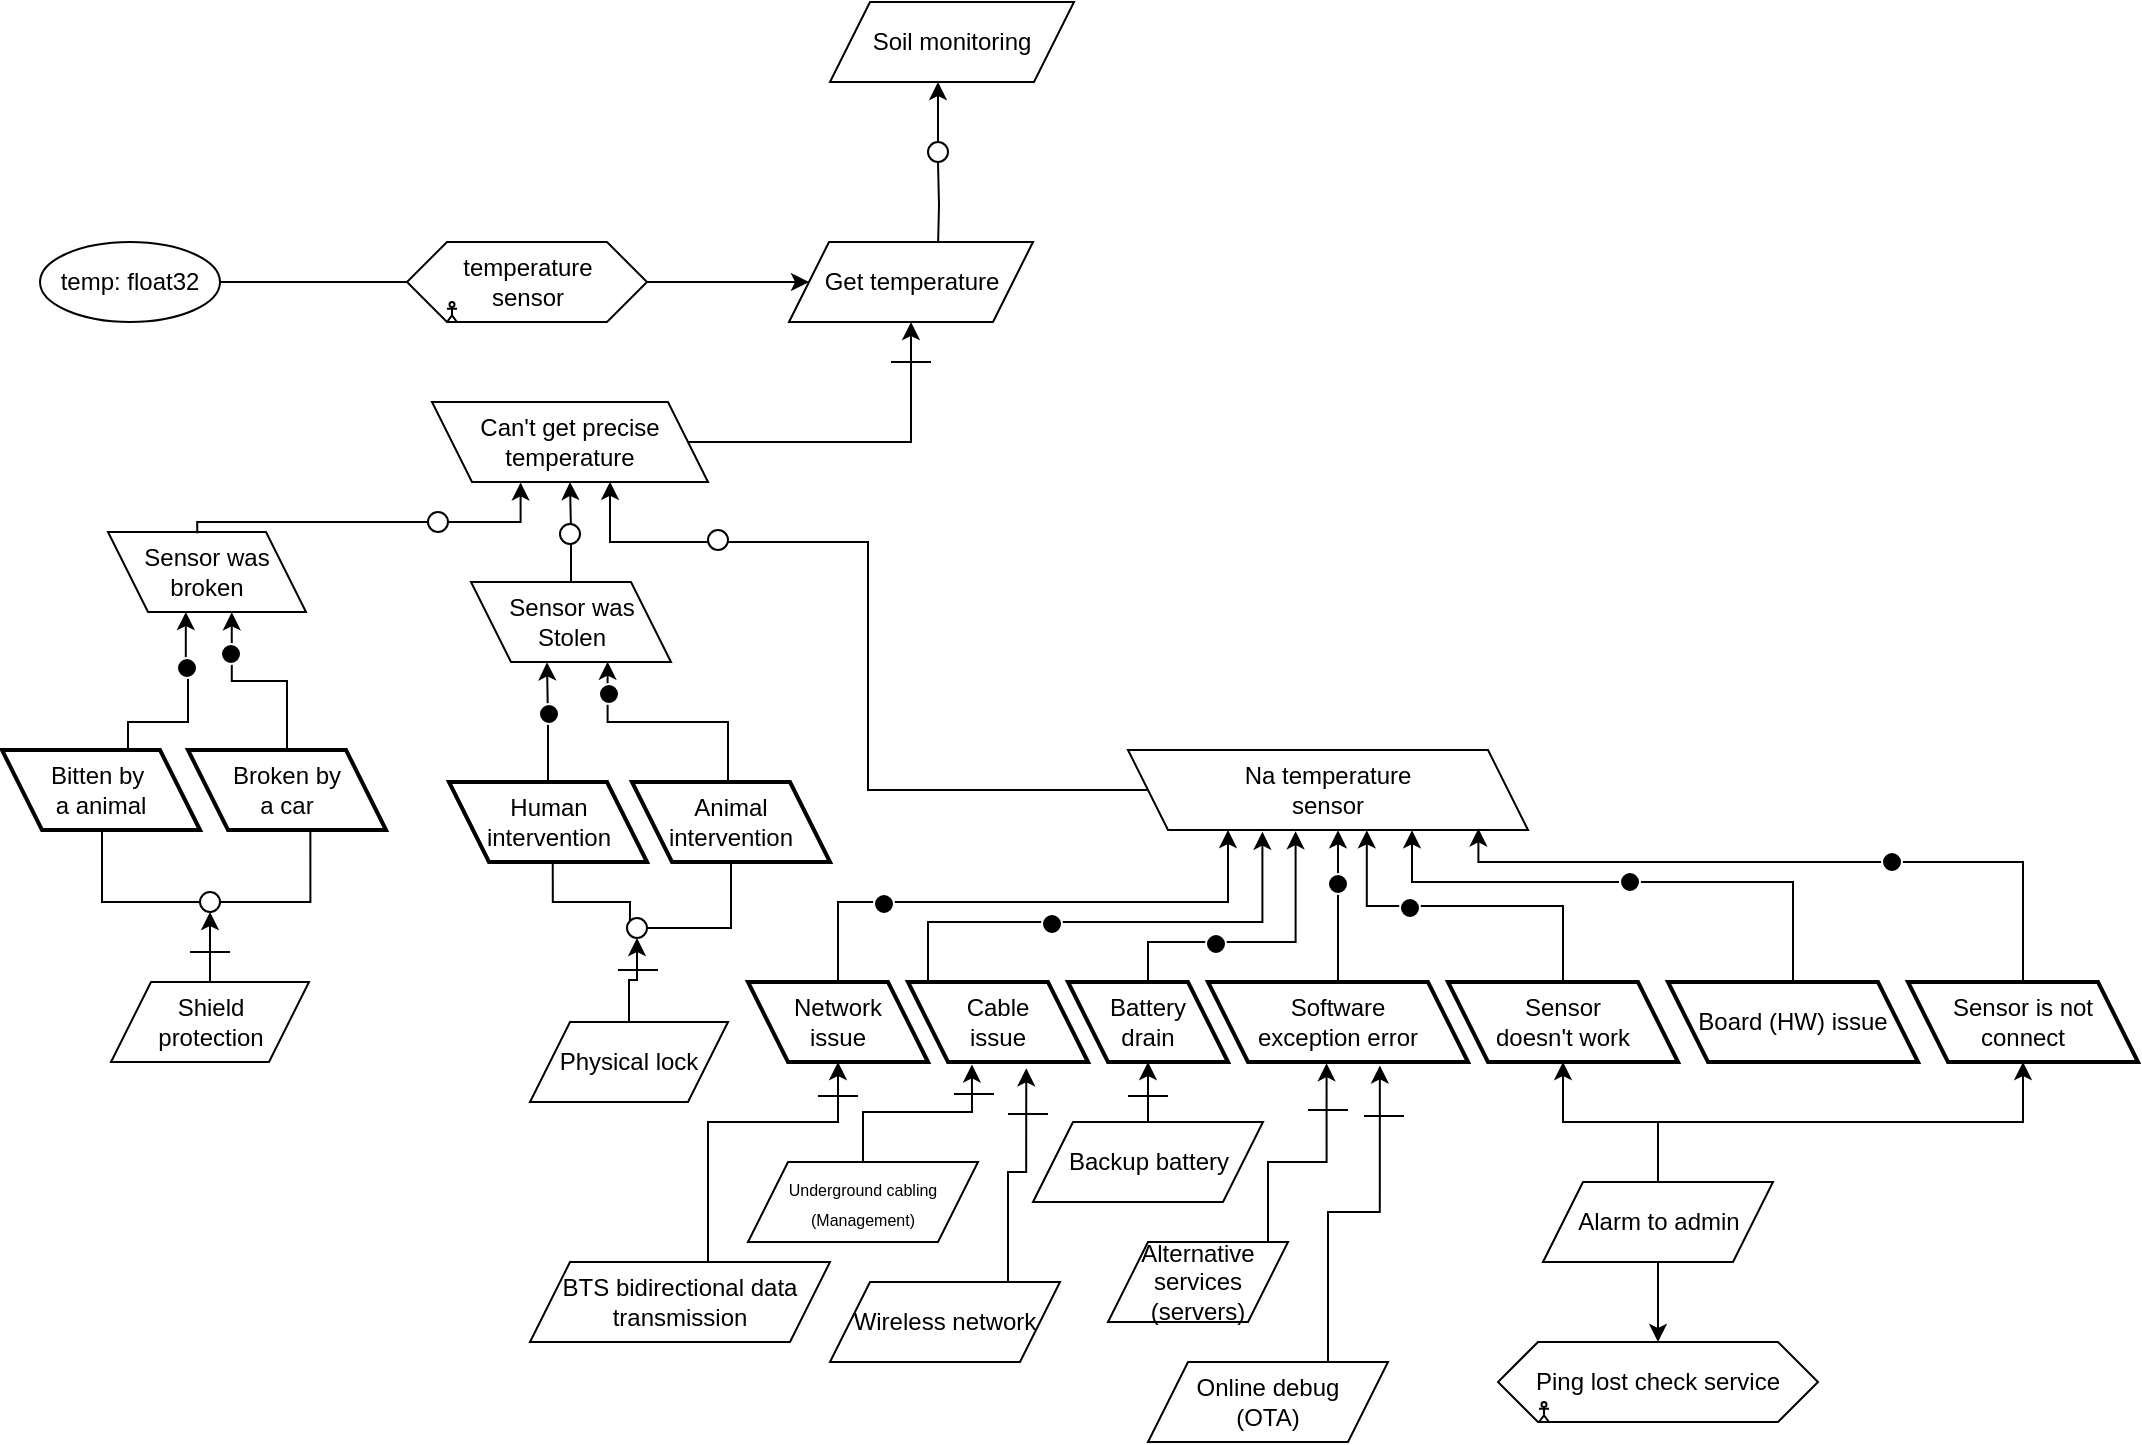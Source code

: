 <mxfile version="24.6.5" type="device">
  <diagram name="Page-1" id="cg5gYV7Y8AmQi6CofNIP">
    <mxGraphModel dx="979" dy="548" grid="1" gridSize="10" guides="1" tooltips="1" connect="1" arrows="1" fold="1" page="1" pageScale="1" pageWidth="850" pageHeight="1100" math="0" shadow="0">
      <root>
        <mxCell id="0" />
        <mxCell id="1" parent="0" />
        <mxCell id="kTRkMbL0CPC9G1YZk2tO-2" value="Soil monitoring" style="shape=parallelogram;perimeter=parallelogramPerimeter;whiteSpace=wrap;html=1;fixedSize=1;" parent="1" vertex="1">
          <mxGeometry x="451" y="20" width="122" height="40" as="geometry" />
        </mxCell>
        <mxCell id="kTRkMbL0CPC9G1YZk2tO-6" style="edgeStyle=orthogonalEdgeStyle;rounded=0;orthogonalLoop=1;jettySize=auto;html=1;entryX=0.5;entryY=1;entryDx=0;entryDy=0;endArrow=none;endFill=0;" parent="1" target="kTRkMbL0CPC9G1YZk2tO-4" edge="1">
          <mxGeometry relative="1" as="geometry">
            <Array as="points" />
            <mxPoint x="505" y="143" as="sourcePoint" />
            <mxPoint x="510" y="103" as="targetPoint" />
          </mxGeometry>
        </mxCell>
        <mxCell id="kTRkMbL0CPC9G1YZk2tO-3" value="Get temperature" style="shape=parallelogram;perimeter=parallelogramPerimeter;whiteSpace=wrap;html=1;fixedSize=1;" parent="1" vertex="1">
          <mxGeometry x="430.5" y="140" width="122" height="40" as="geometry" />
        </mxCell>
        <mxCell id="kTRkMbL0CPC9G1YZk2tO-5" value="" style="edgeStyle=orthogonalEdgeStyle;rounded=0;orthogonalLoop=1;jettySize=auto;html=1;" parent="1" source="kTRkMbL0CPC9G1YZk2tO-4" target="kTRkMbL0CPC9G1YZk2tO-2" edge="1">
          <mxGeometry relative="1" as="geometry">
            <Array as="points">
              <mxPoint x="500" y="95" />
            </Array>
          </mxGeometry>
        </mxCell>
        <mxCell id="kTRkMbL0CPC9G1YZk2tO-4" value="" style="ellipse;whiteSpace=wrap;html=1;aspect=fixed;" parent="1" vertex="1">
          <mxGeometry x="500" y="90" width="10" height="10" as="geometry" />
        </mxCell>
        <mxCell id="kTRkMbL0CPC9G1YZk2tO-9" value="" style="edgeStyle=orthogonalEdgeStyle;rounded=0;orthogonalLoop=1;jettySize=auto;html=1;" parent="1" source="kTRkMbL0CPC9G1YZk2tO-8" target="kTRkMbL0CPC9G1YZk2tO-3" edge="1">
          <mxGeometry relative="1" as="geometry" />
        </mxCell>
        <mxCell id="kTRkMbL0CPC9G1YZk2tO-8" value="temperature&lt;div&gt;sensor&lt;/div&gt;" style="shape=hexagon;perimeter=hexagonPerimeter2;whiteSpace=wrap;html=1;fixedSize=1;" parent="1" vertex="1">
          <mxGeometry x="239.5" y="140" width="120" height="40" as="geometry" />
        </mxCell>
        <mxCell id="kTRkMbL0CPC9G1YZk2tO-10" value="temp: float32" style="ellipse;whiteSpace=wrap;html=1;" parent="1" vertex="1">
          <mxGeometry x="56" y="140" width="90" height="40" as="geometry" />
        </mxCell>
        <mxCell id="kTRkMbL0CPC9G1YZk2tO-11" style="edgeStyle=orthogonalEdgeStyle;rounded=0;orthogonalLoop=1;jettySize=auto;html=1;entryX=0;entryY=0.5;entryDx=0;entryDy=0;endArrow=none;endFill=0;" parent="1" source="kTRkMbL0CPC9G1YZk2tO-10" target="kTRkMbL0CPC9G1YZk2tO-8" edge="1">
          <mxGeometry relative="1" as="geometry" />
        </mxCell>
        <mxCell id="kTRkMbL0CPC9G1YZk2tO-13" value="" style="edgeStyle=orthogonalEdgeStyle;rounded=0;orthogonalLoop=1;jettySize=auto;html=1;" parent="1" source="kTRkMbL0CPC9G1YZk2tO-12" target="kTRkMbL0CPC9G1YZk2tO-3" edge="1">
          <mxGeometry relative="1" as="geometry" />
        </mxCell>
        <mxCell id="kTRkMbL0CPC9G1YZk2tO-12" value="Can&#39;t get precise temperature" style="shape=parallelogram;perimeter=parallelogramPerimeter;whiteSpace=wrap;html=1;fixedSize=1;flipH=1;" parent="1" vertex="1">
          <mxGeometry x="252" y="220" width="138" height="40" as="geometry" />
        </mxCell>
        <mxCell id="kTRkMbL0CPC9G1YZk2tO-14" value="" style="endArrow=none;html=1;rounded=0;" parent="1" edge="1">
          <mxGeometry width="50" height="50" relative="1" as="geometry">
            <mxPoint x="481.5" y="200" as="sourcePoint" />
            <mxPoint x="501.5" y="200" as="targetPoint" />
          </mxGeometry>
        </mxCell>
        <mxCell id="kTRkMbL0CPC9G1YZk2tO-15" value="Sensor was&lt;div&gt;broken&lt;/div&gt;" style="shape=parallelogram;perimeter=parallelogramPerimeter;whiteSpace=wrap;html=1;fixedSize=1;flipH=1;" parent="1" vertex="1">
          <mxGeometry x="90" y="285" width="99" height="40" as="geometry" />
        </mxCell>
        <mxCell id="kTRkMbL0CPC9G1YZk2tO-25" style="edgeStyle=orthogonalEdgeStyle;rounded=0;orthogonalLoop=1;jettySize=auto;html=1;" parent="1" source="kTRkMbL0CPC9G1YZk2tO-16" target="kTRkMbL0CPC9G1YZk2tO-12" edge="1">
          <mxGeometry relative="1" as="geometry" />
        </mxCell>
        <mxCell id="kTRkMbL0CPC9G1YZk2tO-16" value="Sensor was&lt;div&gt;Stolen&lt;/div&gt;" style="shape=parallelogram;perimeter=parallelogramPerimeter;whiteSpace=wrap;html=1;fixedSize=1;flipH=1;" parent="1" vertex="1">
          <mxGeometry x="271.5" y="310" width="100" height="40" as="geometry" />
        </mxCell>
        <mxCell id="kTRkMbL0CPC9G1YZk2tO-17" value="Na temperature&lt;div&gt;&lt;span style=&quot;background-color: initial;&quot;&gt;sensor&lt;/span&gt;&lt;/div&gt;" style="shape=parallelogram;perimeter=parallelogramPerimeter;whiteSpace=wrap;html=1;fixedSize=1;flipH=1;" parent="1" vertex="1">
          <mxGeometry x="600" y="394" width="200" height="40" as="geometry" />
        </mxCell>
        <mxCell id="kTRkMbL0CPC9G1YZk2tO-22" style="edgeStyle=orthogonalEdgeStyle;rounded=0;orthogonalLoop=1;jettySize=auto;html=1;entryX=0.607;entryY=1.004;entryDx=0;entryDy=0;entryPerimeter=0;" parent="1" edge="1">
          <mxGeometry relative="1" as="geometry">
            <mxPoint x="100" y="393.84" as="sourcePoint" />
            <mxPoint x="128.907" y="325" as="targetPoint" />
            <Array as="points">
              <mxPoint x="100" y="380" />
              <mxPoint x="130" y="380" />
              <mxPoint x="130" y="350" />
              <mxPoint x="129" y="350" />
            </Array>
          </mxGeometry>
        </mxCell>
        <mxCell id="kTRkMbL0CPC9G1YZk2tO-20" value="Bitten by&amp;nbsp;&lt;div&gt;a animal&lt;br&gt;&lt;/div&gt;" style="shape=parallelogram;perimeter=parallelogramPerimeter;whiteSpace=wrap;html=1;fixedSize=1;flipH=1;strokeWidth=2;" parent="1" vertex="1">
          <mxGeometry x="37" y="394" width="99" height="40" as="geometry" />
        </mxCell>
        <mxCell id="kTRkMbL0CPC9G1YZk2tO-21" value="&lt;div&gt;Broken by&lt;/div&gt;&lt;div&gt;a car&lt;br&gt;&lt;/div&gt;" style="shape=parallelogram;perimeter=parallelogramPerimeter;whiteSpace=wrap;html=1;fixedSize=1;flipH=1;strokeWidth=2;" parent="1" vertex="1">
          <mxGeometry x="130" y="394" width="99" height="40" as="geometry" />
        </mxCell>
        <mxCell id="kTRkMbL0CPC9G1YZk2tO-23" style="edgeStyle=orthogonalEdgeStyle;rounded=0;orthogonalLoop=1;jettySize=auto;html=1;entryX=0.375;entryY=1.004;entryDx=0;entryDy=0;entryPerimeter=0;" parent="1" source="kTRkMbL0CPC9G1YZk2tO-21" target="kTRkMbL0CPC9G1YZk2tO-15" edge="1">
          <mxGeometry relative="1" as="geometry" />
        </mxCell>
        <mxCell id="kTRkMbL0CPC9G1YZk2tO-24" style="edgeStyle=orthogonalEdgeStyle;rounded=0;orthogonalLoop=1;jettySize=auto;html=1;entryX=0.679;entryY=1.006;entryDx=0;entryDy=0;entryPerimeter=0;exitX=0.549;exitY=0.017;exitDx=0;exitDy=0;exitPerimeter=0;" parent="1" source="kTRkMbL0CPC9G1YZk2tO-15" target="kTRkMbL0CPC9G1YZk2tO-12" edge="1">
          <mxGeometry relative="1" as="geometry">
            <Array as="points">
              <mxPoint x="135" y="280" />
              <mxPoint x="296" y="280" />
            </Array>
          </mxGeometry>
        </mxCell>
        <mxCell id="kTRkMbL0CPC9G1YZk2tO-26" style="edgeStyle=orthogonalEdgeStyle;rounded=0;orthogonalLoop=1;jettySize=auto;html=1;entryX=0.355;entryY=0.997;entryDx=0;entryDy=0;entryPerimeter=0;" parent="1" source="kTRkMbL0CPC9G1YZk2tO-17" target="kTRkMbL0CPC9G1YZk2tO-12" edge="1">
          <mxGeometry relative="1" as="geometry">
            <Array as="points">
              <mxPoint x="470" y="290" />
              <mxPoint x="341" y="290" />
            </Array>
          </mxGeometry>
        </mxCell>
        <mxCell id="kTRkMbL0CPC9G1YZk2tO-27" value="Human intervention" style="shape=parallelogram;perimeter=parallelogramPerimeter;whiteSpace=wrap;html=1;fixedSize=1;flipH=1;strokeWidth=2;" parent="1" vertex="1">
          <mxGeometry x="260.5" y="410" width="99" height="40" as="geometry" />
        </mxCell>
        <mxCell id="kTRkMbL0CPC9G1YZk2tO-28" value="Animal intervention" style="shape=parallelogram;perimeter=parallelogramPerimeter;whiteSpace=wrap;html=1;fixedSize=1;flipH=1;strokeWidth=2;" parent="1" vertex="1">
          <mxGeometry x="352" y="410" width="99" height="40" as="geometry" />
        </mxCell>
        <mxCell id="kTRkMbL0CPC9G1YZk2tO-29" style="edgeStyle=orthogonalEdgeStyle;rounded=0;orthogonalLoop=1;jettySize=auto;html=1;entryX=0.62;entryY=1.004;entryDx=0;entryDy=0;entryPerimeter=0;" parent="1" source="kTRkMbL0CPC9G1YZk2tO-27" target="kTRkMbL0CPC9G1YZk2tO-16" edge="1">
          <mxGeometry relative="1" as="geometry" />
        </mxCell>
        <mxCell id="kTRkMbL0CPC9G1YZk2tO-30" style="edgeStyle=orthogonalEdgeStyle;rounded=0;orthogonalLoop=1;jettySize=auto;html=1;entryX=0.317;entryY=0.996;entryDx=0;entryDy=0;entryPerimeter=0;" parent="1" source="kTRkMbL0CPC9G1YZk2tO-28" target="kTRkMbL0CPC9G1YZk2tO-16" edge="1">
          <mxGeometry relative="1" as="geometry">
            <Array as="points">
              <mxPoint x="400" y="380" />
              <mxPoint x="340" y="380" />
            </Array>
          </mxGeometry>
        </mxCell>
        <mxCell id="kTRkMbL0CPC9G1YZk2tO-52" style="edgeStyle=orthogonalEdgeStyle;rounded=0;orthogonalLoop=1;jettySize=auto;html=1;entryX=0.25;entryY=1;entryDx=0;entryDy=0;" parent="1" source="kTRkMbL0CPC9G1YZk2tO-31" target="kTRkMbL0CPC9G1YZk2tO-17" edge="1">
          <mxGeometry relative="1" as="geometry">
            <Array as="points">
              <mxPoint x="455" y="470" />
              <mxPoint x="650" y="470" />
            </Array>
          </mxGeometry>
        </mxCell>
        <mxCell id="kTRkMbL0CPC9G1YZk2tO-31" value="Network&lt;div&gt;issue&lt;/div&gt;" style="shape=parallelogram;perimeter=parallelogramPerimeter;whiteSpace=wrap;html=1;fixedSize=1;flipH=1;strokeWidth=2;" parent="1" vertex="1">
          <mxGeometry x="410" y="510" width="90" height="40" as="geometry" />
        </mxCell>
        <mxCell id="kTRkMbL0CPC9G1YZk2tO-32" value="Cable&lt;div&gt;issue&lt;/div&gt;" style="shape=parallelogram;perimeter=parallelogramPerimeter;whiteSpace=wrap;html=1;fixedSize=1;flipH=1;strokeWidth=2;" parent="1" vertex="1">
          <mxGeometry x="490" y="510" width="90" height="40" as="geometry" />
        </mxCell>
        <mxCell id="kTRkMbL0CPC9G1YZk2tO-33" value="Software&lt;div&gt;exception error&lt;/div&gt;" style="shape=parallelogram;perimeter=parallelogramPerimeter;whiteSpace=wrap;html=1;fixedSize=1;flipH=1;strokeWidth=2;" parent="1" vertex="1">
          <mxGeometry x="640" y="510" width="130" height="40" as="geometry" />
        </mxCell>
        <mxCell id="kTRkMbL0CPC9G1YZk2tO-35" value="Battery&lt;div&gt;drain&lt;br&gt;&lt;/div&gt;" style="shape=parallelogram;perimeter=parallelogramPerimeter;whiteSpace=wrap;html=1;fixedSize=1;flipH=1;strokeWidth=2;" parent="1" vertex="1">
          <mxGeometry x="570" y="510" width="80" height="40" as="geometry" />
        </mxCell>
        <mxCell id="kTRkMbL0CPC9G1YZk2tO-36" value="&lt;div&gt;Sensor&lt;/div&gt;&lt;div&gt;doesn&#39;t work&lt;br&gt;&lt;/div&gt;" style="shape=parallelogram;perimeter=parallelogramPerimeter;whiteSpace=wrap;html=1;fixedSize=1;flipH=1;strokeWidth=2;" parent="1" vertex="1">
          <mxGeometry x="760" y="510" width="115" height="40" as="geometry" />
        </mxCell>
        <mxCell id="kTRkMbL0CPC9G1YZk2tO-37" value="&lt;div&gt;Sensor is not connect&lt;br&gt;&lt;/div&gt;" style="shape=parallelogram;perimeter=parallelogramPerimeter;whiteSpace=wrap;html=1;fixedSize=1;flipH=1;strokeWidth=2;" parent="1" vertex="1">
          <mxGeometry x="990" y="510" width="115" height="40" as="geometry" />
        </mxCell>
        <mxCell id="kTRkMbL0CPC9G1YZk2tO-38" value="&lt;div&gt;Board (HW) issue&lt;br&gt;&lt;/div&gt;" style="shape=parallelogram;perimeter=parallelogramPerimeter;whiteSpace=wrap;html=1;fixedSize=1;flipH=1;strokeWidth=2;" parent="1" vertex="1">
          <mxGeometry x="870" y="510" width="125" height="40" as="geometry" />
        </mxCell>
        <mxCell id="kTRkMbL0CPC9G1YZk2tO-48" value="" style="ellipse;whiteSpace=wrap;html=1;aspect=fixed;" parent="1" vertex="1">
          <mxGeometry x="390" y="284" width="10" height="10" as="geometry" />
        </mxCell>
        <mxCell id="kTRkMbL0CPC9G1YZk2tO-50" value="" style="ellipse;whiteSpace=wrap;html=1;aspect=fixed;" parent="1" vertex="1">
          <mxGeometry x="316" y="281" width="10" height="10" as="geometry" />
        </mxCell>
        <mxCell id="kTRkMbL0CPC9G1YZk2tO-51" value="" style="ellipse;whiteSpace=wrap;html=1;aspect=fixed;" parent="1" vertex="1">
          <mxGeometry x="250" y="275" width="10" height="10" as="geometry" />
        </mxCell>
        <mxCell id="kTRkMbL0CPC9G1YZk2tO-53" style="edgeStyle=orthogonalEdgeStyle;rounded=0;orthogonalLoop=1;jettySize=auto;html=1;entryX=0.664;entryY=1.021;entryDx=0;entryDy=0;entryPerimeter=0;" parent="1" source="kTRkMbL0CPC9G1YZk2tO-32" target="kTRkMbL0CPC9G1YZk2tO-17" edge="1">
          <mxGeometry relative="1" as="geometry">
            <Array as="points">
              <mxPoint x="500" y="480" />
              <mxPoint x="667" y="480" />
            </Array>
          </mxGeometry>
        </mxCell>
        <mxCell id="kTRkMbL0CPC9G1YZk2tO-54" style="edgeStyle=orthogonalEdgeStyle;rounded=0;orthogonalLoop=1;jettySize=auto;html=1;entryX=0.581;entryY=1.015;entryDx=0;entryDy=0;entryPerimeter=0;" parent="1" source="kTRkMbL0CPC9G1YZk2tO-35" target="kTRkMbL0CPC9G1YZk2tO-17" edge="1">
          <mxGeometry relative="1" as="geometry">
            <Array as="points">
              <mxPoint x="610" y="490" />
              <mxPoint x="684" y="490" />
            </Array>
          </mxGeometry>
        </mxCell>
        <mxCell id="kTRkMbL0CPC9G1YZk2tO-55" style="edgeStyle=orthogonalEdgeStyle;rounded=0;orthogonalLoop=1;jettySize=auto;html=1;entryX=0.475;entryY=1.004;entryDx=0;entryDy=0;entryPerimeter=0;" parent="1" source="kTRkMbL0CPC9G1YZk2tO-33" target="kTRkMbL0CPC9G1YZk2tO-17" edge="1">
          <mxGeometry relative="1" as="geometry" />
        </mxCell>
        <mxCell id="kTRkMbL0CPC9G1YZk2tO-56" style="edgeStyle=orthogonalEdgeStyle;rounded=0;orthogonalLoop=1;jettySize=auto;html=1;entryX=0.403;entryY=1.004;entryDx=0;entryDy=0;entryPerimeter=0;" parent="1" source="kTRkMbL0CPC9G1YZk2tO-36" target="kTRkMbL0CPC9G1YZk2tO-17" edge="1">
          <mxGeometry relative="1" as="geometry" />
        </mxCell>
        <mxCell id="kTRkMbL0CPC9G1YZk2tO-57" style="edgeStyle=orthogonalEdgeStyle;rounded=0;orthogonalLoop=1;jettySize=auto;html=1;entryX=0.29;entryY=1.004;entryDx=0;entryDy=0;entryPerimeter=0;" parent="1" source="kTRkMbL0CPC9G1YZk2tO-38" target="kTRkMbL0CPC9G1YZk2tO-17" edge="1">
          <mxGeometry relative="1" as="geometry">
            <Array as="points">
              <mxPoint x="933" y="460" />
              <mxPoint x="742" y="460" />
            </Array>
          </mxGeometry>
        </mxCell>
        <mxCell id="kTRkMbL0CPC9G1YZk2tO-58" style="edgeStyle=orthogonalEdgeStyle;rounded=0;orthogonalLoop=1;jettySize=auto;html=1;entryX=0.124;entryY=0.981;entryDx=0;entryDy=0;entryPerimeter=0;" parent="1" source="kTRkMbL0CPC9G1YZk2tO-37" target="kTRkMbL0CPC9G1YZk2tO-17" edge="1">
          <mxGeometry relative="1" as="geometry">
            <Array as="points">
              <mxPoint x="1047" y="450" />
              <mxPoint x="775" y="450" />
            </Array>
          </mxGeometry>
        </mxCell>
        <mxCell id="kTRkMbL0CPC9G1YZk2tO-60" value="" style="edgeStyle=orthogonalEdgeStyle;rounded=0;orthogonalLoop=1;jettySize=auto;html=1;" parent="1" source="kTRkMbL0CPC9G1YZk2tO-59" target="kTRkMbL0CPC9G1YZk2tO-36" edge="1">
          <mxGeometry relative="1" as="geometry" />
        </mxCell>
        <mxCell id="kTRkMbL0CPC9G1YZk2tO-64" value="" style="edgeStyle=orthogonalEdgeStyle;rounded=0;orthogonalLoop=1;jettySize=auto;html=1;" parent="1" source="kTRkMbL0CPC9G1YZk2tO-59" target="kTRkMbL0CPC9G1YZk2tO-63" edge="1">
          <mxGeometry relative="1" as="geometry" />
        </mxCell>
        <mxCell id="9uXKIPG9o3AQlbiwxUqd-1" style="edgeStyle=orthogonalEdgeStyle;rounded=0;orthogonalLoop=1;jettySize=auto;html=1;entryX=0.5;entryY=1;entryDx=0;entryDy=0;" edge="1" parent="1" source="kTRkMbL0CPC9G1YZk2tO-59" target="kTRkMbL0CPC9G1YZk2tO-37">
          <mxGeometry relative="1" as="geometry">
            <Array as="points">
              <mxPoint x="865" y="580" />
              <mxPoint x="1047" y="580" />
            </Array>
          </mxGeometry>
        </mxCell>
        <mxCell id="kTRkMbL0CPC9G1YZk2tO-59" value="&lt;div&gt;Alarm to admin&lt;br&gt;&lt;/div&gt;" style="shape=parallelogram;perimeter=parallelogramPerimeter;whiteSpace=wrap;html=1;fixedSize=1;flipH=0;" parent="1" vertex="1">
          <mxGeometry x="807.5" y="610" width="115" height="40" as="geometry" />
        </mxCell>
        <mxCell id="kTRkMbL0CPC9G1YZk2tO-62" value="" style="endArrow=none;html=1;rounded=0;" parent="1" edge="1">
          <mxGeometry width="50" height="50" relative="1" as="geometry">
            <mxPoint x="600" y="567" as="sourcePoint" />
            <mxPoint x="620" y="567" as="targetPoint" />
          </mxGeometry>
        </mxCell>
        <mxCell id="kTRkMbL0CPC9G1YZk2tO-63" value="Ping lost check service" style="shape=hexagon;perimeter=hexagonPerimeter2;whiteSpace=wrap;html=1;fixedSize=1;" parent="1" vertex="1">
          <mxGeometry x="785" y="690" width="160" height="40" as="geometry" />
        </mxCell>
        <mxCell id="kTRkMbL0CPC9G1YZk2tO-65" value="&lt;div&gt;Backup battery&lt;br&gt;&lt;/div&gt;" style="shape=parallelogram;perimeter=parallelogramPerimeter;whiteSpace=wrap;html=1;fixedSize=1;flipH=0;" parent="1" vertex="1">
          <mxGeometry x="552.5" y="580" width="115" height="40" as="geometry" />
        </mxCell>
        <mxCell id="kTRkMbL0CPC9G1YZk2tO-66" style="edgeStyle=orthogonalEdgeStyle;rounded=0;orthogonalLoop=1;jettySize=auto;html=1;entryX=0.5;entryY=1;entryDx=0;entryDy=0;" parent="1" source="kTRkMbL0CPC9G1YZk2tO-65" target="kTRkMbL0CPC9G1YZk2tO-35" edge="1">
          <mxGeometry relative="1" as="geometry" />
        </mxCell>
        <mxCell id="kTRkMbL0CPC9G1YZk2tO-67" value="&lt;div&gt;Alternative services (servers)&lt;br&gt;&lt;/div&gt;" style="shape=parallelogram;perimeter=parallelogramPerimeter;whiteSpace=wrap;html=1;fixedSize=1;flipH=0;" parent="1" vertex="1">
          <mxGeometry x="590" y="640" width="90" height="40" as="geometry" />
        </mxCell>
        <mxCell id="kTRkMbL0CPC9G1YZk2tO-68" style="edgeStyle=orthogonalEdgeStyle;rounded=0;orthogonalLoop=1;jettySize=auto;html=1;entryX=0.544;entryY=1.015;entryDx=0;entryDy=0;entryPerimeter=0;" parent="1" source="kTRkMbL0CPC9G1YZk2tO-67" target="kTRkMbL0CPC9G1YZk2tO-33" edge="1">
          <mxGeometry relative="1" as="geometry">
            <Array as="points">
              <mxPoint x="670" y="600" />
              <mxPoint x="699" y="600" />
            </Array>
          </mxGeometry>
        </mxCell>
        <mxCell id="kTRkMbL0CPC9G1YZk2tO-69" value="&lt;div&gt;Online debug&lt;/div&gt;&lt;div&gt;(OTA)&lt;br&gt;&lt;/div&gt;" style="shape=parallelogram;perimeter=parallelogramPerimeter;whiteSpace=wrap;html=1;fixedSize=1;flipH=0;" parent="1" vertex="1">
          <mxGeometry x="610" y="700" width="120" height="40" as="geometry" />
        </mxCell>
        <mxCell id="kTRkMbL0CPC9G1YZk2tO-70" style="edgeStyle=orthogonalEdgeStyle;rounded=0;orthogonalLoop=1;jettySize=auto;html=1;entryX=0.339;entryY=1.043;entryDx=0;entryDy=0;entryPerimeter=0;" parent="1" source="kTRkMbL0CPC9G1YZk2tO-69" target="kTRkMbL0CPC9G1YZk2tO-33" edge="1">
          <mxGeometry relative="1" as="geometry">
            <Array as="points">
              <mxPoint x="700" y="625" />
              <mxPoint x="726" y="625" />
            </Array>
          </mxGeometry>
        </mxCell>
        <mxCell id="kTRkMbL0CPC9G1YZk2tO-71" value="" style="endArrow=none;html=1;rounded=0;" parent="1" edge="1">
          <mxGeometry width="50" height="50" relative="1" as="geometry">
            <mxPoint x="718" y="577" as="sourcePoint" />
            <mxPoint x="738" y="577" as="targetPoint" />
          </mxGeometry>
        </mxCell>
        <mxCell id="kTRkMbL0CPC9G1YZk2tO-72" value="" style="endArrow=none;html=1;rounded=0;" parent="1" edge="1">
          <mxGeometry width="50" height="50" relative="1" as="geometry">
            <mxPoint x="690" y="574" as="sourcePoint" />
            <mxPoint x="710" y="574" as="targetPoint" />
          </mxGeometry>
        </mxCell>
        <mxCell id="kTRkMbL0CPC9G1YZk2tO-73" value="&lt;div&gt;&lt;font style=&quot;font-size: 8px;&quot;&gt;Underground cabling (Management)&lt;/font&gt;&lt;br&gt;&lt;/div&gt;" style="shape=parallelogram;perimeter=parallelogramPerimeter;whiteSpace=wrap;html=1;fixedSize=1;flipH=0;" parent="1" vertex="1">
          <mxGeometry x="410" y="600" width="115" height="40" as="geometry" />
        </mxCell>
        <mxCell id="kTRkMbL0CPC9G1YZk2tO-74" style="edgeStyle=orthogonalEdgeStyle;rounded=0;orthogonalLoop=1;jettySize=auto;html=1;entryX=0.645;entryY=1.031;entryDx=0;entryDy=0;entryPerimeter=0;" parent="1" source="kTRkMbL0CPC9G1YZk2tO-73" target="kTRkMbL0CPC9G1YZk2tO-32" edge="1">
          <mxGeometry relative="1" as="geometry" />
        </mxCell>
        <mxCell id="kTRkMbL0CPC9G1YZk2tO-75" value="" style="endArrow=none;html=1;rounded=0;" parent="1" edge="1">
          <mxGeometry width="50" height="50" relative="1" as="geometry">
            <mxPoint x="513" y="566" as="sourcePoint" />
            <mxPoint x="533" y="566" as="targetPoint" />
          </mxGeometry>
        </mxCell>
        <mxCell id="kTRkMbL0CPC9G1YZk2tO-76" value="&lt;div&gt;&lt;font style=&quot;font-size: 12px;&quot;&gt;Wireless network&lt;/font&gt;&lt;br&gt;&lt;/div&gt;" style="shape=parallelogram;perimeter=parallelogramPerimeter;whiteSpace=wrap;html=1;fixedSize=1;flipH=0;" parent="1" vertex="1">
          <mxGeometry x="451" y="660" width="115" height="40" as="geometry" />
        </mxCell>
        <mxCell id="kTRkMbL0CPC9G1YZk2tO-77" style="edgeStyle=orthogonalEdgeStyle;rounded=0;orthogonalLoop=1;jettySize=auto;html=1;entryX=0.343;entryY=1.079;entryDx=0;entryDy=0;entryPerimeter=0;" parent="1" source="kTRkMbL0CPC9G1YZk2tO-76" target="kTRkMbL0CPC9G1YZk2tO-32" edge="1">
          <mxGeometry relative="1" as="geometry">
            <Array as="points">
              <mxPoint x="540" y="605" />
              <mxPoint x="549" y="605" />
            </Array>
          </mxGeometry>
        </mxCell>
        <mxCell id="kTRkMbL0CPC9G1YZk2tO-78" value="" style="endArrow=none;html=1;rounded=0;" parent="1" edge="1">
          <mxGeometry width="50" height="50" relative="1" as="geometry">
            <mxPoint x="540" y="576" as="sourcePoint" />
            <mxPoint x="560" y="576" as="targetPoint" />
          </mxGeometry>
        </mxCell>
        <mxCell id="kTRkMbL0CPC9G1YZk2tO-95" style="edgeStyle=orthogonalEdgeStyle;rounded=0;orthogonalLoop=1;jettySize=auto;html=1;entryX=0.5;entryY=1;entryDx=0;entryDy=0;" parent="1" source="kTRkMbL0CPC9G1YZk2tO-79" target="kTRkMbL0CPC9G1YZk2tO-88" edge="1">
          <mxGeometry relative="1" as="geometry" />
        </mxCell>
        <mxCell id="kTRkMbL0CPC9G1YZk2tO-79" value="&lt;div&gt;Physical lock&lt;br&gt;&lt;/div&gt;" style="shape=parallelogram;perimeter=parallelogramPerimeter;whiteSpace=wrap;html=1;fixedSize=1;flipH=1;flipV=1;" parent="1" vertex="1">
          <mxGeometry x="301" y="530" width="99" height="40" as="geometry" />
        </mxCell>
        <mxCell id="kTRkMbL0CPC9G1YZk2tO-91" style="edgeStyle=orthogonalEdgeStyle;rounded=0;orthogonalLoop=1;jettySize=auto;html=1;entryX=0.5;entryY=1;entryDx=0;entryDy=0;" parent="1" source="kTRkMbL0CPC9G1YZk2tO-80" target="kTRkMbL0CPC9G1YZk2tO-89" edge="1">
          <mxGeometry relative="1" as="geometry" />
        </mxCell>
        <mxCell id="kTRkMbL0CPC9G1YZk2tO-80" value="&lt;div&gt;Shield&lt;br&gt;&lt;/div&gt;&lt;div&gt;protection&lt;/div&gt;" style="shape=parallelogram;perimeter=parallelogramPerimeter;whiteSpace=wrap;html=1;fixedSize=1;flipH=1;flipV=1;" parent="1" vertex="1">
          <mxGeometry x="91.5" y="510" width="99" height="40" as="geometry" />
        </mxCell>
        <mxCell id="kTRkMbL0CPC9G1YZk2tO-81" value="" style="ellipse;whiteSpace=wrap;html=1;aspect=fixed;fillColor=#000000;strokeColor=#FFFFFF;" parent="1" vertex="1">
          <mxGeometry x="473" y="466" width="10" height="10" as="geometry" />
        </mxCell>
        <mxCell id="kTRkMbL0CPC9G1YZk2tO-82" value="" style="ellipse;whiteSpace=wrap;html=1;aspect=fixed;fillColor=#000000;strokeColor=#FFFFFF;" parent="1" vertex="1">
          <mxGeometry x="557" y="476" width="10" height="10" as="geometry" />
        </mxCell>
        <mxCell id="kTRkMbL0CPC9G1YZk2tO-83" value="" style="ellipse;whiteSpace=wrap;html=1;aspect=fixed;fillColor=#000000;strokeColor=#FFFFFF;" parent="1" vertex="1">
          <mxGeometry x="639" y="486" width="10" height="10" as="geometry" />
        </mxCell>
        <mxCell id="kTRkMbL0CPC9G1YZk2tO-84" value="" style="ellipse;whiteSpace=wrap;html=1;aspect=fixed;fillColor=#000000;strokeColor=#FFFFFF;" parent="1" vertex="1">
          <mxGeometry x="700" y="456" width="10" height="10" as="geometry" />
        </mxCell>
        <mxCell id="kTRkMbL0CPC9G1YZk2tO-85" value="" style="ellipse;whiteSpace=wrap;html=1;aspect=fixed;fillColor=#000000;strokeColor=#FFFFFF;" parent="1" vertex="1">
          <mxGeometry x="736" y="468" width="10" height="10" as="geometry" />
        </mxCell>
        <mxCell id="kTRkMbL0CPC9G1YZk2tO-86" value="" style="ellipse;whiteSpace=wrap;html=1;aspect=fixed;fillColor=#000000;strokeColor=#FFFFFF;" parent="1" vertex="1">
          <mxGeometry x="846" y="455" width="10" height="10" as="geometry" />
        </mxCell>
        <mxCell id="kTRkMbL0CPC9G1YZk2tO-87" value="" style="ellipse;whiteSpace=wrap;html=1;aspect=fixed;fillColor=#000000;strokeColor=#FFFFFF;" parent="1" vertex="1">
          <mxGeometry x="977" y="445" width="10" height="10" as="geometry" />
        </mxCell>
        <mxCell id="kTRkMbL0CPC9G1YZk2tO-99" style="edgeStyle=orthogonalEdgeStyle;rounded=0;orthogonalLoop=1;jettySize=auto;html=1;exitX=1;exitY=0.5;exitDx=0;exitDy=0;entryX=0.5;entryY=1;entryDx=0;entryDy=0;endArrow=none;endFill=0;" parent="1" source="kTRkMbL0CPC9G1YZk2tO-88" target="kTRkMbL0CPC9G1YZk2tO-28" edge="1">
          <mxGeometry relative="1" as="geometry" />
        </mxCell>
        <mxCell id="kTRkMbL0CPC9G1YZk2tO-88" value="" style="ellipse;whiteSpace=wrap;html=1;aspect=fixed;" parent="1" vertex="1">
          <mxGeometry x="349.5" y="478" width="10" height="10" as="geometry" />
        </mxCell>
        <mxCell id="kTRkMbL0CPC9G1YZk2tO-93" style="edgeStyle=orthogonalEdgeStyle;rounded=0;orthogonalLoop=1;jettySize=auto;html=1;exitX=0;exitY=0;exitDx=0;exitDy=0;endArrow=none;endFill=0;" parent="1" source="kTRkMbL0CPC9G1YZk2tO-89" target="kTRkMbL0CPC9G1YZk2tO-20" edge="1">
          <mxGeometry relative="1" as="geometry">
            <Array as="points">
              <mxPoint x="138" y="470" />
              <mxPoint x="87" y="470" />
            </Array>
          </mxGeometry>
        </mxCell>
        <mxCell id="kTRkMbL0CPC9G1YZk2tO-89" value="" style="ellipse;whiteSpace=wrap;html=1;aspect=fixed;" parent="1" vertex="1">
          <mxGeometry x="136" y="465" width="10" height="10" as="geometry" />
        </mxCell>
        <mxCell id="kTRkMbL0CPC9G1YZk2tO-92" value="" style="endArrow=none;html=1;rounded=0;" parent="1" edge="1">
          <mxGeometry width="50" height="50" relative="1" as="geometry">
            <mxPoint x="131" y="495" as="sourcePoint" />
            <mxPoint x="151" y="495" as="targetPoint" />
          </mxGeometry>
        </mxCell>
        <mxCell id="kTRkMbL0CPC9G1YZk2tO-94" style="edgeStyle=orthogonalEdgeStyle;rounded=0;orthogonalLoop=1;jettySize=auto;html=1;exitX=1;exitY=0.5;exitDx=0;exitDy=0;entryX=0.382;entryY=1.026;entryDx=0;entryDy=0;entryPerimeter=0;endArrow=none;endFill=0;" parent="1" source="kTRkMbL0CPC9G1YZk2tO-89" target="kTRkMbL0CPC9G1YZk2tO-21" edge="1">
          <mxGeometry relative="1" as="geometry" />
        </mxCell>
        <mxCell id="kTRkMbL0CPC9G1YZk2tO-96" value="" style="endArrow=none;html=1;rounded=0;" parent="1" edge="1">
          <mxGeometry width="50" height="50" relative="1" as="geometry">
            <mxPoint x="345" y="504" as="sourcePoint" />
            <mxPoint x="365" y="504" as="targetPoint" />
          </mxGeometry>
        </mxCell>
        <mxCell id="kTRkMbL0CPC9G1YZk2tO-97" style="edgeStyle=orthogonalEdgeStyle;rounded=0;orthogonalLoop=1;jettySize=auto;html=1;exitX=0;exitY=0;exitDx=0;exitDy=0;entryX=0.476;entryY=0.981;entryDx=0;entryDy=0;entryPerimeter=0;endArrow=none;endFill=0;" parent="1" source="kTRkMbL0CPC9G1YZk2tO-88" target="kTRkMbL0CPC9G1YZk2tO-27" edge="1">
          <mxGeometry relative="1" as="geometry">
            <Array as="points">
              <mxPoint x="351" y="470" />
              <mxPoint x="312" y="470" />
            </Array>
          </mxGeometry>
        </mxCell>
        <mxCell id="kTRkMbL0CPC9G1YZk2tO-100" value="" style="shape=umlActor;verticalLabelPosition=bottom;verticalAlign=top;html=1;outlineConnect=0;" parent="1" vertex="1">
          <mxGeometry x="259.5" y="170" width="5" height="10" as="geometry" />
        </mxCell>
        <mxCell id="kTRkMbL0CPC9G1YZk2tO-101" value="" style="shape=umlActor;verticalLabelPosition=bottom;verticalAlign=top;html=1;outlineConnect=0;" parent="1" vertex="1">
          <mxGeometry x="805.5" y="720" width="5" height="10" as="geometry" />
        </mxCell>
        <mxCell id="_2FrrZRkhR5JkEDc2Mqr-2" style="edgeStyle=orthogonalEdgeStyle;rounded=0;orthogonalLoop=1;jettySize=auto;html=1;entryX=0.5;entryY=1;entryDx=0;entryDy=0;" parent="1" source="_2FrrZRkhR5JkEDc2Mqr-1" target="kTRkMbL0CPC9G1YZk2tO-31" edge="1">
          <mxGeometry relative="1" as="geometry">
            <Array as="points">
              <mxPoint x="390" y="580" />
              <mxPoint x="455" y="580" />
            </Array>
          </mxGeometry>
        </mxCell>
        <mxCell id="_2FrrZRkhR5JkEDc2Mqr-1" value="&lt;div&gt;BTS bidirectional data transmission&lt;br&gt;&lt;/div&gt;" style="shape=parallelogram;perimeter=parallelogramPerimeter;whiteSpace=wrap;html=1;fixedSize=1;flipH=0;" parent="1" vertex="1">
          <mxGeometry x="301" y="650" width="150" height="40" as="geometry" />
        </mxCell>
        <mxCell id="_2FrrZRkhR5JkEDc2Mqr-3" value="" style="endArrow=none;html=1;rounded=0;" parent="1" edge="1">
          <mxGeometry width="50" height="50" relative="1" as="geometry">
            <mxPoint x="445" y="567" as="sourcePoint" />
            <mxPoint x="465" y="567" as="targetPoint" />
          </mxGeometry>
        </mxCell>
        <mxCell id="_2FrrZRkhR5JkEDc2Mqr-4" value="" style="ellipse;whiteSpace=wrap;html=1;aspect=fixed;fillColor=#000000;strokeColor=#FFFFFF;" parent="1" vertex="1">
          <mxGeometry x="335.5" y="361" width="10" height="10" as="geometry" />
        </mxCell>
        <mxCell id="_2FrrZRkhR5JkEDc2Mqr-5" value="" style="ellipse;whiteSpace=wrap;html=1;aspect=fixed;fillColor=#000000;strokeColor=#FFFFFF;" parent="1" vertex="1">
          <mxGeometry x="305.5" y="371" width="10" height="10" as="geometry" />
        </mxCell>
        <mxCell id="_2FrrZRkhR5JkEDc2Mqr-6" value="" style="ellipse;whiteSpace=wrap;html=1;aspect=fixed;fillColor=#000000;strokeColor=#FFFFFF;" parent="1" vertex="1">
          <mxGeometry x="146.5" y="341" width="10" height="10" as="geometry" />
        </mxCell>
        <mxCell id="_2FrrZRkhR5JkEDc2Mqr-7" value="" style="ellipse;whiteSpace=wrap;html=1;aspect=fixed;fillColor=#000000;strokeColor=#FFFFFF;" parent="1" vertex="1">
          <mxGeometry x="124.5" y="348" width="10" height="10" as="geometry" />
        </mxCell>
      </root>
    </mxGraphModel>
  </diagram>
</mxfile>
